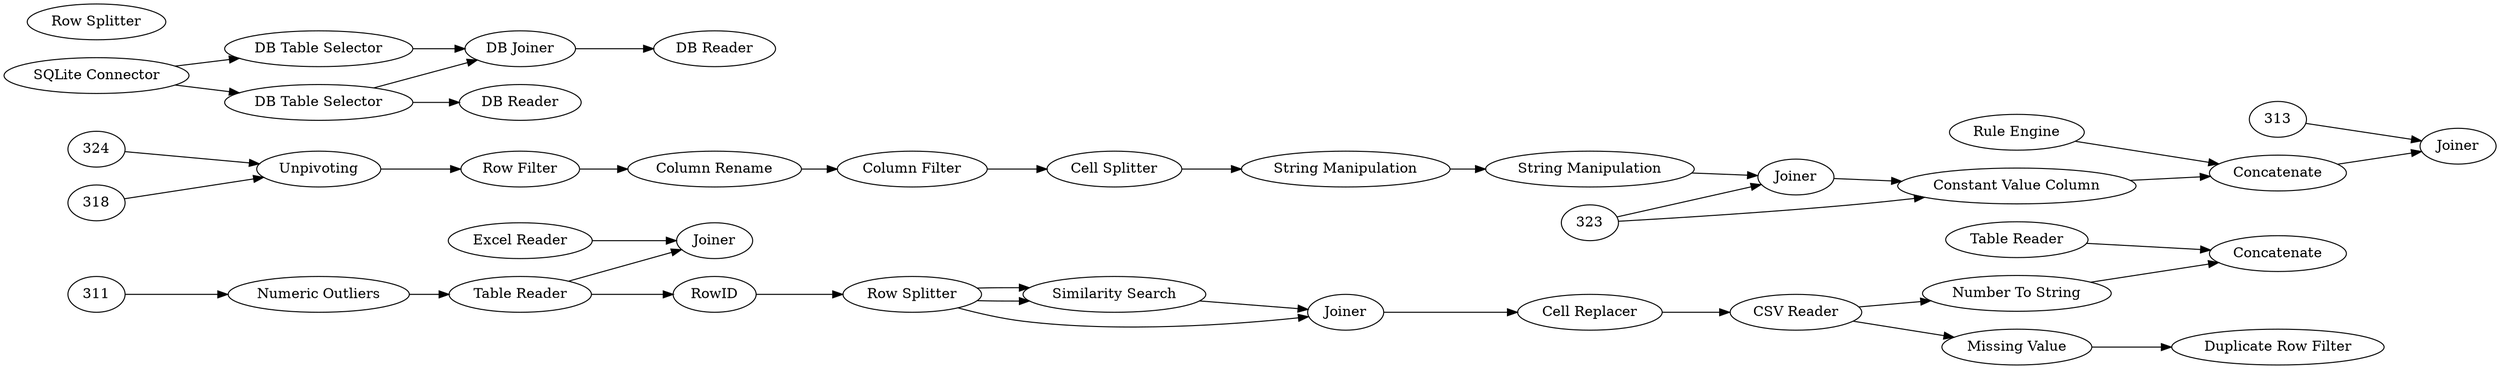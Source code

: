 digraph {
	269 [label="Numeric Outliers"]
	276 [label="Missing Value"]
	299 [label="Duplicate Row Filter"]
	301 [label="Rule Engine"]
	176 [label="Cell Replacer"]
	187 [label="Similarity Search"]
	291 [label="Value Counter"]
	293 [label=RowID]
	307 [label="Row Splitter"]
	308 [label=Joiner]
	289 [label=Concatenate]
	300 [label="Number To String"]
	301 [label="CSV Reader"]
	302 [label="Table Reader"]
	195 [label="Column Rename"]
	219 [label=Unpivoting]
	220 [label="Row Filter"]
	221 [label="Column Filter"]
	320 [label=Joiner]
	161 [label="Cell Splitter"]
	168 [label="String Manipulation"]
	312 [label="String Manipulation"]
	322 [label=Joiner]
	278 [label="SQLite Connector"]
	279 [label="DB Table Selector"]
	280 [label="DB Table Selector"]
	281 [label="DB Joiner"]
	282 [label="DB Reader"]
	283 [label="DB Reader"]
	290 [label="Excel Reader"]
	291 [label="Table Reader"]
	292 [label=Joiner]
	231 [label="Constant Value Column"]
	232 [label="Rule Engine"]
	296 [label=Concatenate]
	319 [label="Row Splitter"]
	187 -> 308
	291 -> 293
	293 -> 307
	307 -> 308
	307 -> 187
	307 -> 187
	308 -> 176
	300 -> 289
	301 -> 300
	302 -> 289
	269 -> 291
	276 -> 299
	301 -> 276
	176 -> 301
	311 -> 269
	195 -> 221
	219 -> 220
	220 -> 195
	161 -> 312
	312 -> 168
	278 -> 279
	278 -> 280
	279 -> 283
	279 -> 281
	280 -> 281
	281 -> 282
	290 -> 292
	291 -> 292
	231 -> 296
	232 -> 296
	313 -> 322
	221 -> 161
	320 -> 231
	168 -> 320
	323 -> 320
	323 -> 231
	324 -> 219
	296 -> 322
	318 -> 219
	rankdir=LR
}
